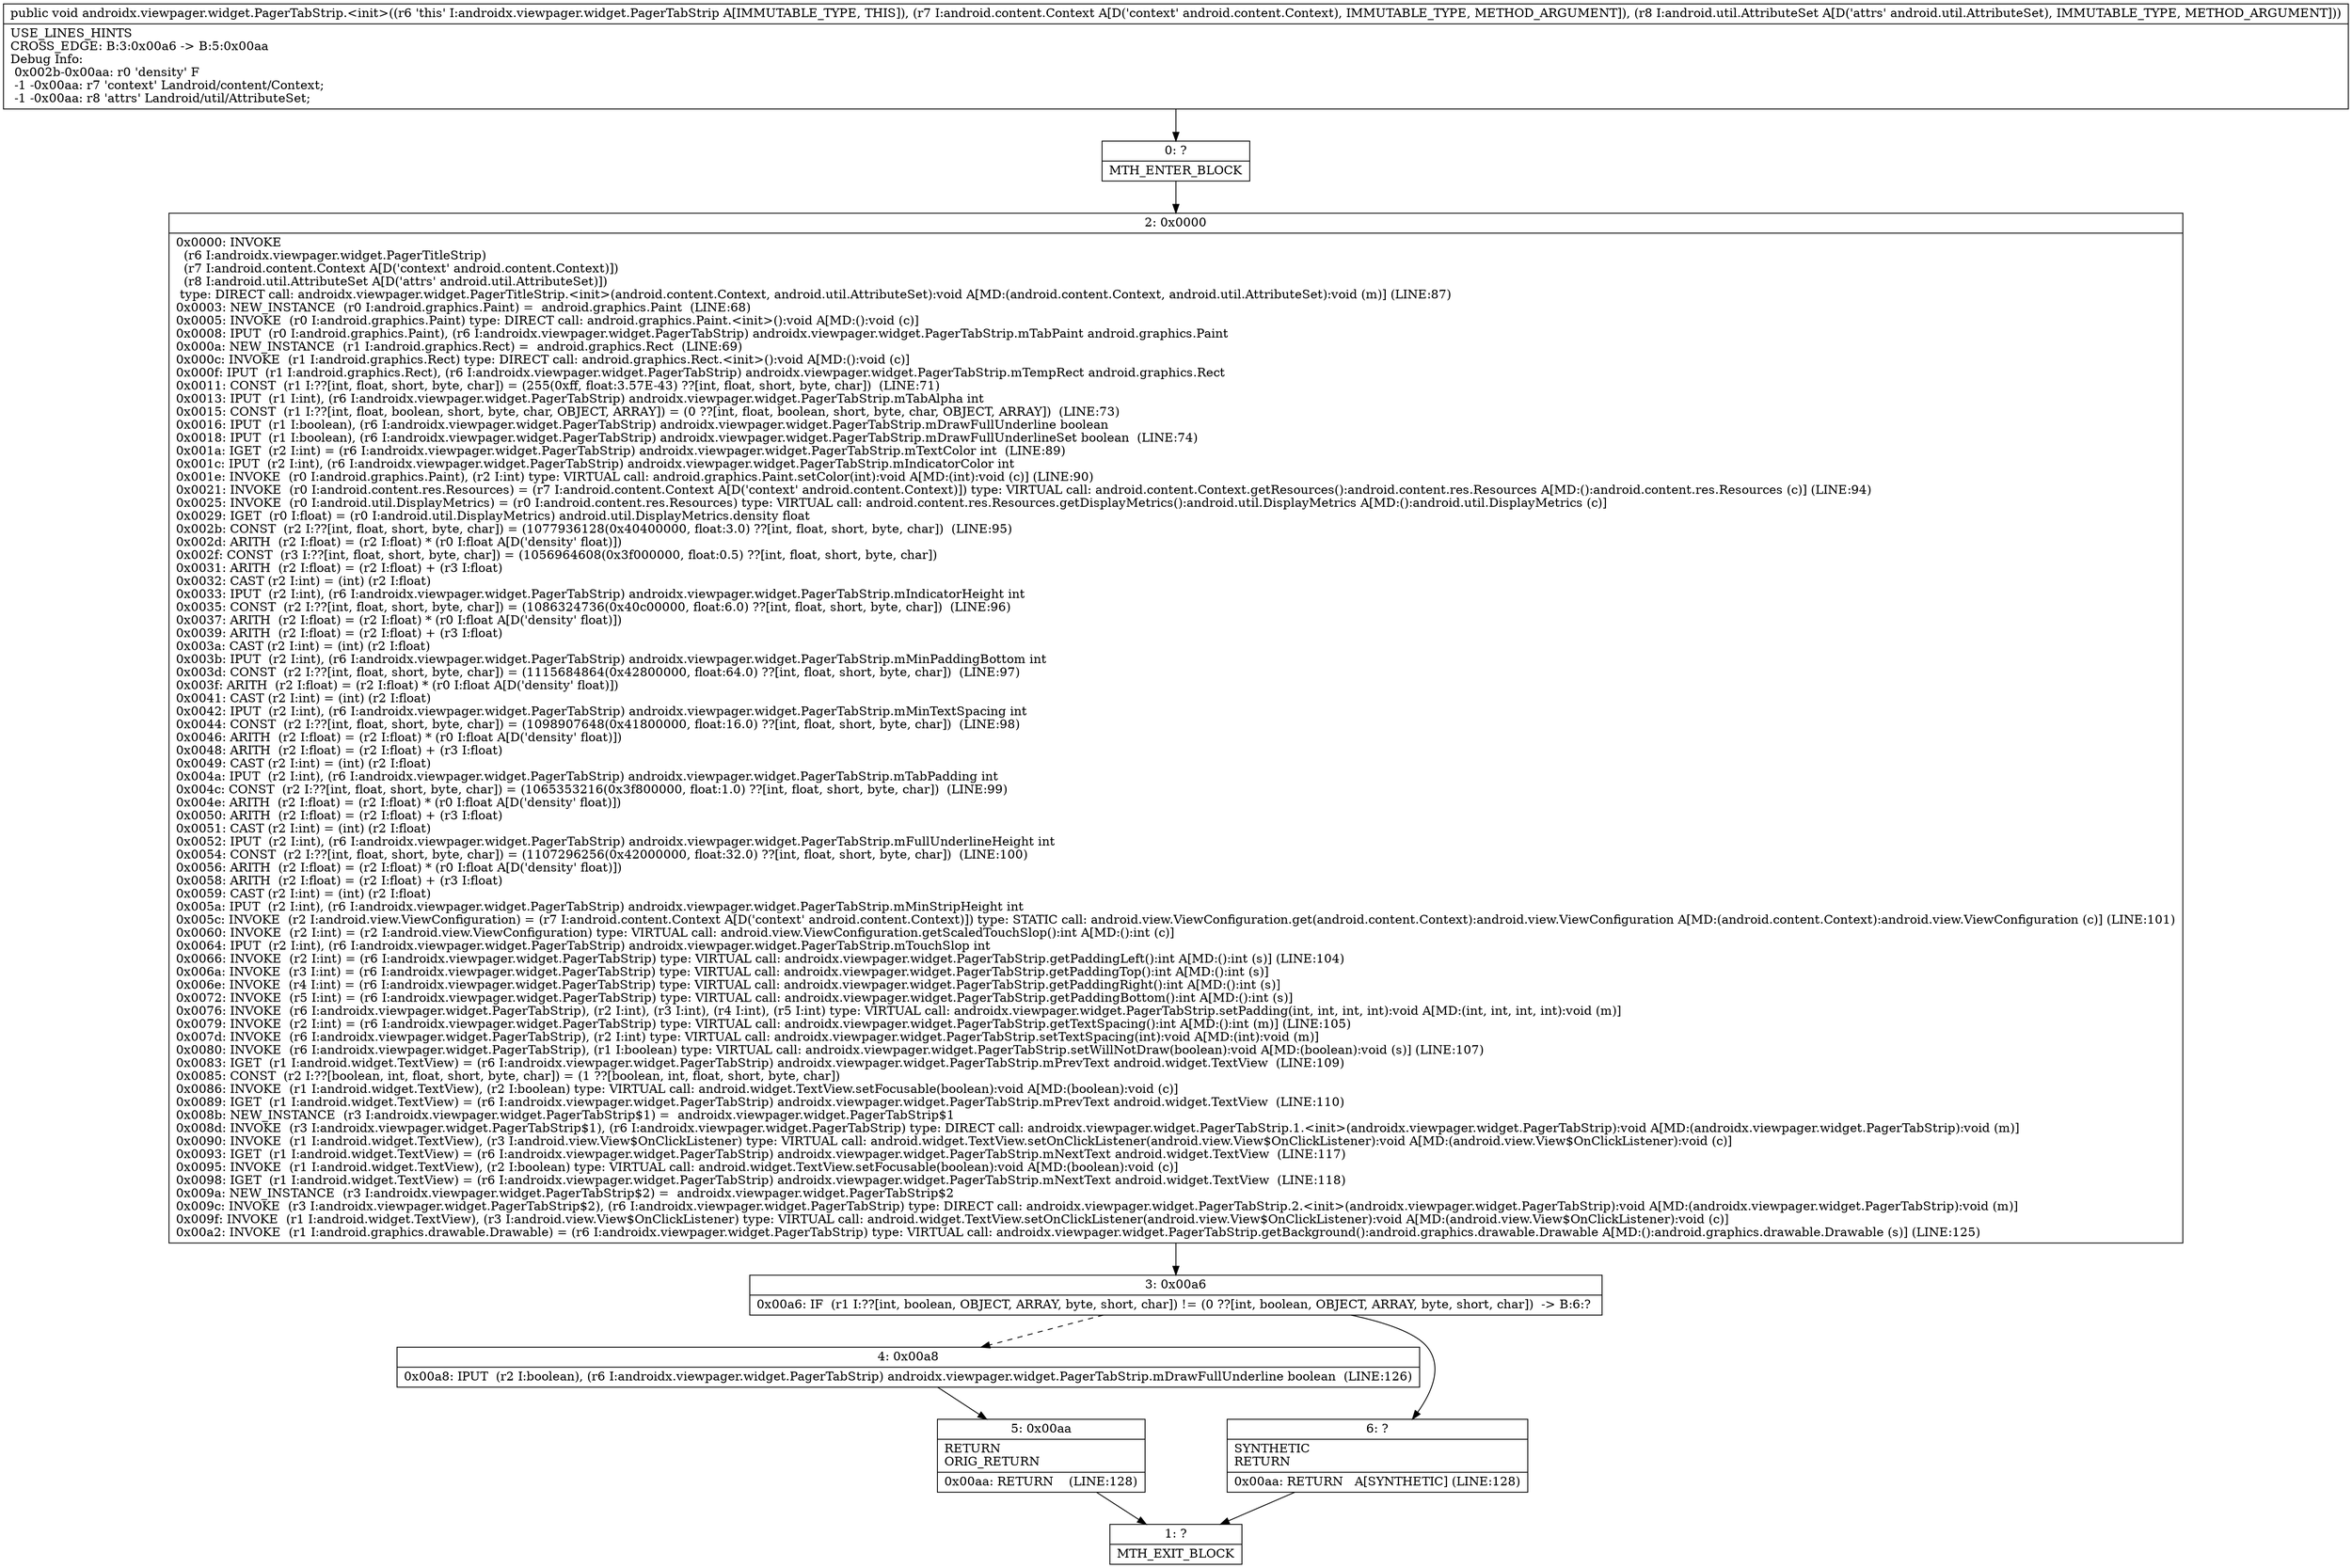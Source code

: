 digraph "CFG forandroidx.viewpager.widget.PagerTabStrip.\<init\>(Landroid\/content\/Context;Landroid\/util\/AttributeSet;)V" {
Node_0 [shape=record,label="{0\:\ ?|MTH_ENTER_BLOCK\l}"];
Node_2 [shape=record,label="{2\:\ 0x0000|0x0000: INVOKE  \l  (r6 I:androidx.viewpager.widget.PagerTitleStrip)\l  (r7 I:android.content.Context A[D('context' android.content.Context)])\l  (r8 I:android.util.AttributeSet A[D('attrs' android.util.AttributeSet)])\l type: DIRECT call: androidx.viewpager.widget.PagerTitleStrip.\<init\>(android.content.Context, android.util.AttributeSet):void A[MD:(android.content.Context, android.util.AttributeSet):void (m)] (LINE:87)\l0x0003: NEW_INSTANCE  (r0 I:android.graphics.Paint) =  android.graphics.Paint  (LINE:68)\l0x0005: INVOKE  (r0 I:android.graphics.Paint) type: DIRECT call: android.graphics.Paint.\<init\>():void A[MD:():void (c)]\l0x0008: IPUT  (r0 I:android.graphics.Paint), (r6 I:androidx.viewpager.widget.PagerTabStrip) androidx.viewpager.widget.PagerTabStrip.mTabPaint android.graphics.Paint \l0x000a: NEW_INSTANCE  (r1 I:android.graphics.Rect) =  android.graphics.Rect  (LINE:69)\l0x000c: INVOKE  (r1 I:android.graphics.Rect) type: DIRECT call: android.graphics.Rect.\<init\>():void A[MD:():void (c)]\l0x000f: IPUT  (r1 I:android.graphics.Rect), (r6 I:androidx.viewpager.widget.PagerTabStrip) androidx.viewpager.widget.PagerTabStrip.mTempRect android.graphics.Rect \l0x0011: CONST  (r1 I:??[int, float, short, byte, char]) = (255(0xff, float:3.57E\-43) ??[int, float, short, byte, char])  (LINE:71)\l0x0013: IPUT  (r1 I:int), (r6 I:androidx.viewpager.widget.PagerTabStrip) androidx.viewpager.widget.PagerTabStrip.mTabAlpha int \l0x0015: CONST  (r1 I:??[int, float, boolean, short, byte, char, OBJECT, ARRAY]) = (0 ??[int, float, boolean, short, byte, char, OBJECT, ARRAY])  (LINE:73)\l0x0016: IPUT  (r1 I:boolean), (r6 I:androidx.viewpager.widget.PagerTabStrip) androidx.viewpager.widget.PagerTabStrip.mDrawFullUnderline boolean \l0x0018: IPUT  (r1 I:boolean), (r6 I:androidx.viewpager.widget.PagerTabStrip) androidx.viewpager.widget.PagerTabStrip.mDrawFullUnderlineSet boolean  (LINE:74)\l0x001a: IGET  (r2 I:int) = (r6 I:androidx.viewpager.widget.PagerTabStrip) androidx.viewpager.widget.PagerTabStrip.mTextColor int  (LINE:89)\l0x001c: IPUT  (r2 I:int), (r6 I:androidx.viewpager.widget.PagerTabStrip) androidx.viewpager.widget.PagerTabStrip.mIndicatorColor int \l0x001e: INVOKE  (r0 I:android.graphics.Paint), (r2 I:int) type: VIRTUAL call: android.graphics.Paint.setColor(int):void A[MD:(int):void (c)] (LINE:90)\l0x0021: INVOKE  (r0 I:android.content.res.Resources) = (r7 I:android.content.Context A[D('context' android.content.Context)]) type: VIRTUAL call: android.content.Context.getResources():android.content.res.Resources A[MD:():android.content.res.Resources (c)] (LINE:94)\l0x0025: INVOKE  (r0 I:android.util.DisplayMetrics) = (r0 I:android.content.res.Resources) type: VIRTUAL call: android.content.res.Resources.getDisplayMetrics():android.util.DisplayMetrics A[MD:():android.util.DisplayMetrics (c)]\l0x0029: IGET  (r0 I:float) = (r0 I:android.util.DisplayMetrics) android.util.DisplayMetrics.density float \l0x002b: CONST  (r2 I:??[int, float, short, byte, char]) = (1077936128(0x40400000, float:3.0) ??[int, float, short, byte, char])  (LINE:95)\l0x002d: ARITH  (r2 I:float) = (r2 I:float) * (r0 I:float A[D('density' float)]) \l0x002f: CONST  (r3 I:??[int, float, short, byte, char]) = (1056964608(0x3f000000, float:0.5) ??[int, float, short, byte, char]) \l0x0031: ARITH  (r2 I:float) = (r2 I:float) + (r3 I:float) \l0x0032: CAST (r2 I:int) = (int) (r2 I:float) \l0x0033: IPUT  (r2 I:int), (r6 I:androidx.viewpager.widget.PagerTabStrip) androidx.viewpager.widget.PagerTabStrip.mIndicatorHeight int \l0x0035: CONST  (r2 I:??[int, float, short, byte, char]) = (1086324736(0x40c00000, float:6.0) ??[int, float, short, byte, char])  (LINE:96)\l0x0037: ARITH  (r2 I:float) = (r2 I:float) * (r0 I:float A[D('density' float)]) \l0x0039: ARITH  (r2 I:float) = (r2 I:float) + (r3 I:float) \l0x003a: CAST (r2 I:int) = (int) (r2 I:float) \l0x003b: IPUT  (r2 I:int), (r6 I:androidx.viewpager.widget.PagerTabStrip) androidx.viewpager.widget.PagerTabStrip.mMinPaddingBottom int \l0x003d: CONST  (r2 I:??[int, float, short, byte, char]) = (1115684864(0x42800000, float:64.0) ??[int, float, short, byte, char])  (LINE:97)\l0x003f: ARITH  (r2 I:float) = (r2 I:float) * (r0 I:float A[D('density' float)]) \l0x0041: CAST (r2 I:int) = (int) (r2 I:float) \l0x0042: IPUT  (r2 I:int), (r6 I:androidx.viewpager.widget.PagerTabStrip) androidx.viewpager.widget.PagerTabStrip.mMinTextSpacing int \l0x0044: CONST  (r2 I:??[int, float, short, byte, char]) = (1098907648(0x41800000, float:16.0) ??[int, float, short, byte, char])  (LINE:98)\l0x0046: ARITH  (r2 I:float) = (r2 I:float) * (r0 I:float A[D('density' float)]) \l0x0048: ARITH  (r2 I:float) = (r2 I:float) + (r3 I:float) \l0x0049: CAST (r2 I:int) = (int) (r2 I:float) \l0x004a: IPUT  (r2 I:int), (r6 I:androidx.viewpager.widget.PagerTabStrip) androidx.viewpager.widget.PagerTabStrip.mTabPadding int \l0x004c: CONST  (r2 I:??[int, float, short, byte, char]) = (1065353216(0x3f800000, float:1.0) ??[int, float, short, byte, char])  (LINE:99)\l0x004e: ARITH  (r2 I:float) = (r2 I:float) * (r0 I:float A[D('density' float)]) \l0x0050: ARITH  (r2 I:float) = (r2 I:float) + (r3 I:float) \l0x0051: CAST (r2 I:int) = (int) (r2 I:float) \l0x0052: IPUT  (r2 I:int), (r6 I:androidx.viewpager.widget.PagerTabStrip) androidx.viewpager.widget.PagerTabStrip.mFullUnderlineHeight int \l0x0054: CONST  (r2 I:??[int, float, short, byte, char]) = (1107296256(0x42000000, float:32.0) ??[int, float, short, byte, char])  (LINE:100)\l0x0056: ARITH  (r2 I:float) = (r2 I:float) * (r0 I:float A[D('density' float)]) \l0x0058: ARITH  (r2 I:float) = (r2 I:float) + (r3 I:float) \l0x0059: CAST (r2 I:int) = (int) (r2 I:float) \l0x005a: IPUT  (r2 I:int), (r6 I:androidx.viewpager.widget.PagerTabStrip) androidx.viewpager.widget.PagerTabStrip.mMinStripHeight int \l0x005c: INVOKE  (r2 I:android.view.ViewConfiguration) = (r7 I:android.content.Context A[D('context' android.content.Context)]) type: STATIC call: android.view.ViewConfiguration.get(android.content.Context):android.view.ViewConfiguration A[MD:(android.content.Context):android.view.ViewConfiguration (c)] (LINE:101)\l0x0060: INVOKE  (r2 I:int) = (r2 I:android.view.ViewConfiguration) type: VIRTUAL call: android.view.ViewConfiguration.getScaledTouchSlop():int A[MD:():int (c)]\l0x0064: IPUT  (r2 I:int), (r6 I:androidx.viewpager.widget.PagerTabStrip) androidx.viewpager.widget.PagerTabStrip.mTouchSlop int \l0x0066: INVOKE  (r2 I:int) = (r6 I:androidx.viewpager.widget.PagerTabStrip) type: VIRTUAL call: androidx.viewpager.widget.PagerTabStrip.getPaddingLeft():int A[MD:():int (s)] (LINE:104)\l0x006a: INVOKE  (r3 I:int) = (r6 I:androidx.viewpager.widget.PagerTabStrip) type: VIRTUAL call: androidx.viewpager.widget.PagerTabStrip.getPaddingTop():int A[MD:():int (s)]\l0x006e: INVOKE  (r4 I:int) = (r6 I:androidx.viewpager.widget.PagerTabStrip) type: VIRTUAL call: androidx.viewpager.widget.PagerTabStrip.getPaddingRight():int A[MD:():int (s)]\l0x0072: INVOKE  (r5 I:int) = (r6 I:androidx.viewpager.widget.PagerTabStrip) type: VIRTUAL call: androidx.viewpager.widget.PagerTabStrip.getPaddingBottom():int A[MD:():int (s)]\l0x0076: INVOKE  (r6 I:androidx.viewpager.widget.PagerTabStrip), (r2 I:int), (r3 I:int), (r4 I:int), (r5 I:int) type: VIRTUAL call: androidx.viewpager.widget.PagerTabStrip.setPadding(int, int, int, int):void A[MD:(int, int, int, int):void (m)]\l0x0079: INVOKE  (r2 I:int) = (r6 I:androidx.viewpager.widget.PagerTabStrip) type: VIRTUAL call: androidx.viewpager.widget.PagerTabStrip.getTextSpacing():int A[MD:():int (m)] (LINE:105)\l0x007d: INVOKE  (r6 I:androidx.viewpager.widget.PagerTabStrip), (r2 I:int) type: VIRTUAL call: androidx.viewpager.widget.PagerTabStrip.setTextSpacing(int):void A[MD:(int):void (m)]\l0x0080: INVOKE  (r6 I:androidx.viewpager.widget.PagerTabStrip), (r1 I:boolean) type: VIRTUAL call: androidx.viewpager.widget.PagerTabStrip.setWillNotDraw(boolean):void A[MD:(boolean):void (s)] (LINE:107)\l0x0083: IGET  (r1 I:android.widget.TextView) = (r6 I:androidx.viewpager.widget.PagerTabStrip) androidx.viewpager.widget.PagerTabStrip.mPrevText android.widget.TextView  (LINE:109)\l0x0085: CONST  (r2 I:??[boolean, int, float, short, byte, char]) = (1 ??[boolean, int, float, short, byte, char]) \l0x0086: INVOKE  (r1 I:android.widget.TextView), (r2 I:boolean) type: VIRTUAL call: android.widget.TextView.setFocusable(boolean):void A[MD:(boolean):void (c)]\l0x0089: IGET  (r1 I:android.widget.TextView) = (r6 I:androidx.viewpager.widget.PagerTabStrip) androidx.viewpager.widget.PagerTabStrip.mPrevText android.widget.TextView  (LINE:110)\l0x008b: NEW_INSTANCE  (r3 I:androidx.viewpager.widget.PagerTabStrip$1) =  androidx.viewpager.widget.PagerTabStrip$1 \l0x008d: INVOKE  (r3 I:androidx.viewpager.widget.PagerTabStrip$1), (r6 I:androidx.viewpager.widget.PagerTabStrip) type: DIRECT call: androidx.viewpager.widget.PagerTabStrip.1.\<init\>(androidx.viewpager.widget.PagerTabStrip):void A[MD:(androidx.viewpager.widget.PagerTabStrip):void (m)]\l0x0090: INVOKE  (r1 I:android.widget.TextView), (r3 I:android.view.View$OnClickListener) type: VIRTUAL call: android.widget.TextView.setOnClickListener(android.view.View$OnClickListener):void A[MD:(android.view.View$OnClickListener):void (c)]\l0x0093: IGET  (r1 I:android.widget.TextView) = (r6 I:androidx.viewpager.widget.PagerTabStrip) androidx.viewpager.widget.PagerTabStrip.mNextText android.widget.TextView  (LINE:117)\l0x0095: INVOKE  (r1 I:android.widget.TextView), (r2 I:boolean) type: VIRTUAL call: android.widget.TextView.setFocusable(boolean):void A[MD:(boolean):void (c)]\l0x0098: IGET  (r1 I:android.widget.TextView) = (r6 I:androidx.viewpager.widget.PagerTabStrip) androidx.viewpager.widget.PagerTabStrip.mNextText android.widget.TextView  (LINE:118)\l0x009a: NEW_INSTANCE  (r3 I:androidx.viewpager.widget.PagerTabStrip$2) =  androidx.viewpager.widget.PagerTabStrip$2 \l0x009c: INVOKE  (r3 I:androidx.viewpager.widget.PagerTabStrip$2), (r6 I:androidx.viewpager.widget.PagerTabStrip) type: DIRECT call: androidx.viewpager.widget.PagerTabStrip.2.\<init\>(androidx.viewpager.widget.PagerTabStrip):void A[MD:(androidx.viewpager.widget.PagerTabStrip):void (m)]\l0x009f: INVOKE  (r1 I:android.widget.TextView), (r3 I:android.view.View$OnClickListener) type: VIRTUAL call: android.widget.TextView.setOnClickListener(android.view.View$OnClickListener):void A[MD:(android.view.View$OnClickListener):void (c)]\l0x00a2: INVOKE  (r1 I:android.graphics.drawable.Drawable) = (r6 I:androidx.viewpager.widget.PagerTabStrip) type: VIRTUAL call: androidx.viewpager.widget.PagerTabStrip.getBackground():android.graphics.drawable.Drawable A[MD:():android.graphics.drawable.Drawable (s)] (LINE:125)\l}"];
Node_3 [shape=record,label="{3\:\ 0x00a6|0x00a6: IF  (r1 I:??[int, boolean, OBJECT, ARRAY, byte, short, char]) != (0 ??[int, boolean, OBJECT, ARRAY, byte, short, char])  \-\> B:6:? \l}"];
Node_4 [shape=record,label="{4\:\ 0x00a8|0x00a8: IPUT  (r2 I:boolean), (r6 I:androidx.viewpager.widget.PagerTabStrip) androidx.viewpager.widget.PagerTabStrip.mDrawFullUnderline boolean  (LINE:126)\l}"];
Node_5 [shape=record,label="{5\:\ 0x00aa|RETURN\lORIG_RETURN\l|0x00aa: RETURN    (LINE:128)\l}"];
Node_1 [shape=record,label="{1\:\ ?|MTH_EXIT_BLOCK\l}"];
Node_6 [shape=record,label="{6\:\ ?|SYNTHETIC\lRETURN\l|0x00aa: RETURN   A[SYNTHETIC] (LINE:128)\l}"];
MethodNode[shape=record,label="{public void androidx.viewpager.widget.PagerTabStrip.\<init\>((r6 'this' I:androidx.viewpager.widget.PagerTabStrip A[IMMUTABLE_TYPE, THIS]), (r7 I:android.content.Context A[D('context' android.content.Context), IMMUTABLE_TYPE, METHOD_ARGUMENT]), (r8 I:android.util.AttributeSet A[D('attrs' android.util.AttributeSet), IMMUTABLE_TYPE, METHOD_ARGUMENT]))  | USE_LINES_HINTS\lCROSS_EDGE: B:3:0x00a6 \-\> B:5:0x00aa\lDebug Info:\l  0x002b\-0x00aa: r0 'density' F\l  \-1 \-0x00aa: r7 'context' Landroid\/content\/Context;\l  \-1 \-0x00aa: r8 'attrs' Landroid\/util\/AttributeSet;\l}"];
MethodNode -> Node_0;Node_0 -> Node_2;
Node_2 -> Node_3;
Node_3 -> Node_4[style=dashed];
Node_3 -> Node_6;
Node_4 -> Node_5;
Node_5 -> Node_1;
Node_6 -> Node_1;
}

